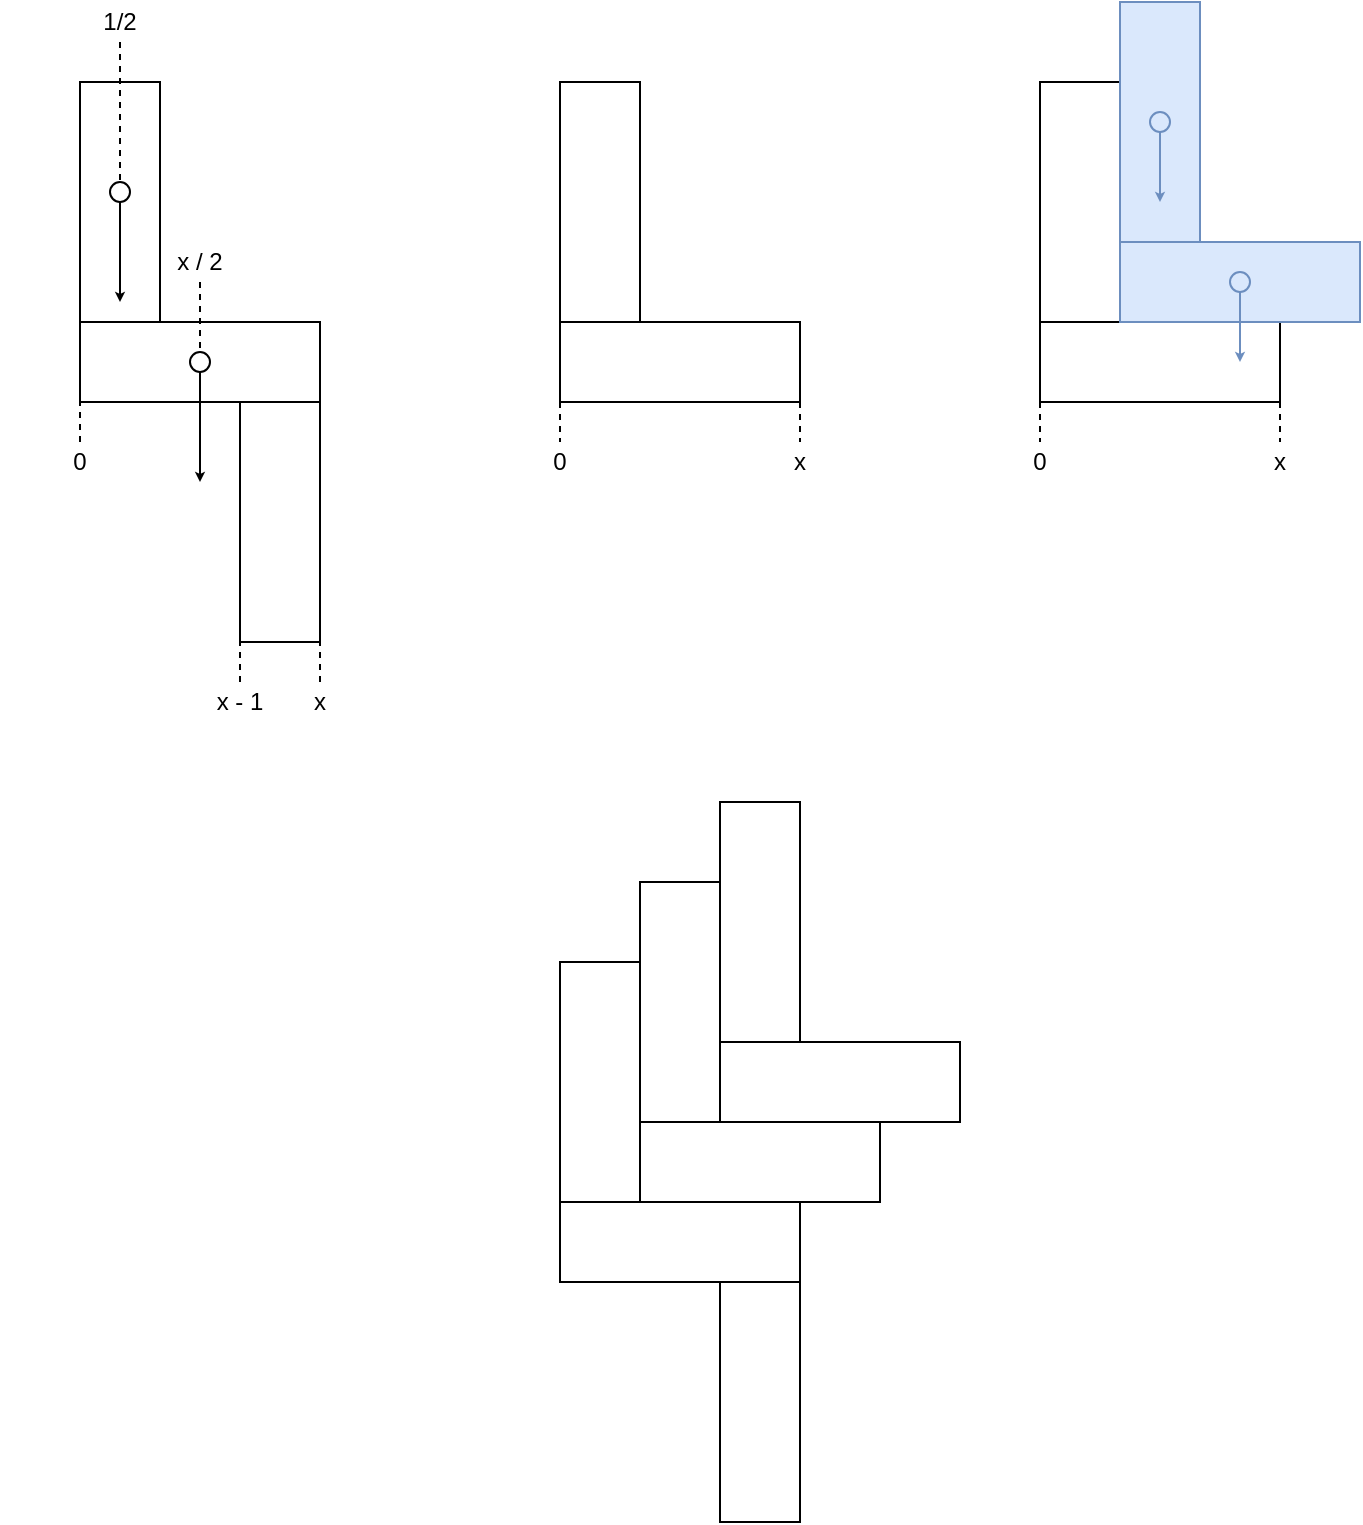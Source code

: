 <mxfile version="15.5.4" type="device"><diagram id="yzb4CPtvS6Su_lHUqVQv" name="Page-1"><mxGraphModel dx="981" dy="570" grid="1" gridSize="10" guides="1" tooltips="1" connect="1" arrows="1" fold="1" page="1" pageScale="1" pageWidth="827" pageHeight="1169" math="0" shadow="0"><root><mxCell id="0"/><mxCell id="1" parent="0"/><mxCell id="Ggf4ZMoicbCAUVAGiUUo-1" value="" style="rounded=0;whiteSpace=wrap;html=1;" vertex="1" parent="1"><mxGeometry x="200" y="320" width="40" height="120" as="geometry"/></mxCell><mxCell id="Ggf4ZMoicbCAUVAGiUUo-2" value="" style="rounded=0;whiteSpace=wrap;html=1;rotation=90;" vertex="1" parent="1"><mxGeometry x="160" y="240" width="40" height="120" as="geometry"/></mxCell><mxCell id="Ggf4ZMoicbCAUVAGiUUo-3" value="" style="rounded=0;whiteSpace=wrap;html=1;" vertex="1" parent="1"><mxGeometry x="120" y="160" width="40" height="120" as="geometry"/></mxCell><mxCell id="Ggf4ZMoicbCAUVAGiUUo-9" style="edgeStyle=none;rounded=0;orthogonalLoop=1;jettySize=auto;html=1;exitX=0.5;exitY=1;exitDx=0;exitDy=0;strokeColor=default;endSize=2;" edge="1" parent="1" source="Ggf4ZMoicbCAUVAGiUUo-6"><mxGeometry relative="1" as="geometry"><mxPoint x="140" y="270" as="targetPoint"/></mxGeometry></mxCell><mxCell id="Ggf4ZMoicbCAUVAGiUUo-6" value="" style="ellipse;whiteSpace=wrap;html=1;" vertex="1" parent="1"><mxGeometry x="135" y="210" width="10" height="10" as="geometry"/></mxCell><mxCell id="Ggf4ZMoicbCAUVAGiUUo-8" style="edgeStyle=none;rounded=0;orthogonalLoop=1;jettySize=auto;html=1;exitX=0.5;exitY=1;exitDx=0;exitDy=0;strokeColor=default;endSize=2;" edge="1" parent="1" source="Ggf4ZMoicbCAUVAGiUUo-7"><mxGeometry relative="1" as="geometry"><mxPoint x="180" y="360" as="targetPoint"/></mxGeometry></mxCell><mxCell id="Ggf4ZMoicbCAUVAGiUUo-7" value="" style="ellipse;whiteSpace=wrap;html=1;" vertex="1" parent="1"><mxGeometry x="175" y="295" width="10" height="10" as="geometry"/></mxCell><mxCell id="Ggf4ZMoicbCAUVAGiUUo-11" style="edgeStyle=none;rounded=0;orthogonalLoop=1;jettySize=auto;html=1;exitX=0.5;exitY=1;exitDx=0;exitDy=0;entryX=0.5;entryY=0;entryDx=0;entryDy=0;dashed=1;endArrow=none;endFill=0;strokeColor=default;" edge="1" parent="1" source="Ggf4ZMoicbCAUVAGiUUo-10" target="Ggf4ZMoicbCAUVAGiUUo-6"><mxGeometry relative="1" as="geometry"/></mxCell><mxCell id="Ggf4ZMoicbCAUVAGiUUo-10" value="1/2" style="text;html=1;strokeColor=none;fillColor=none;align=center;verticalAlign=middle;whiteSpace=wrap;rounded=0;" vertex="1" parent="1"><mxGeometry x="125" y="120" width="30" height="20" as="geometry"/></mxCell><mxCell id="Ggf4ZMoicbCAUVAGiUUo-13" style="edgeStyle=none;rounded=0;orthogonalLoop=1;jettySize=auto;html=1;exitX=0.5;exitY=0;exitDx=0;exitDy=0;entryX=0;entryY=1;entryDx=0;entryDy=0;dashed=1;endArrow=none;endFill=0;strokeColor=default;" edge="1" parent="1" source="Ggf4ZMoicbCAUVAGiUUo-12" target="Ggf4ZMoicbCAUVAGiUUo-1"><mxGeometry relative="1" as="geometry"/></mxCell><mxCell id="Ggf4ZMoicbCAUVAGiUUo-12" value="x - 1" style="text;html=1;strokeColor=none;fillColor=none;align=center;verticalAlign=middle;whiteSpace=wrap;rounded=0;" vertex="1" parent="1"><mxGeometry x="185" y="460" width="30" height="20" as="geometry"/></mxCell><mxCell id="Ggf4ZMoicbCAUVAGiUUo-15" style="edgeStyle=none;rounded=0;orthogonalLoop=1;jettySize=auto;html=1;exitX=0.5;exitY=1;exitDx=0;exitDy=0;entryX=0.5;entryY=0;entryDx=0;entryDy=0;dashed=1;endArrow=none;endFill=0;strokeColor=default;" edge="1" parent="1" source="Ggf4ZMoicbCAUVAGiUUo-14" target="Ggf4ZMoicbCAUVAGiUUo-7"><mxGeometry relative="1" as="geometry"/></mxCell><mxCell id="Ggf4ZMoicbCAUVAGiUUo-14" value="x / 2" style="text;html=1;strokeColor=none;fillColor=none;align=center;verticalAlign=middle;whiteSpace=wrap;rounded=0;" vertex="1" parent="1"><mxGeometry x="165" y="240" width="30" height="20" as="geometry"/></mxCell><mxCell id="Ggf4ZMoicbCAUVAGiUUo-17" style="edgeStyle=none;rounded=0;orthogonalLoop=1;jettySize=auto;html=1;exitX=0.5;exitY=0;exitDx=0;exitDy=0;entryX=1;entryY=1;entryDx=0;entryDy=0;dashed=1;endArrow=none;endFill=0;strokeColor=default;" edge="1" parent="1" source="Ggf4ZMoicbCAUVAGiUUo-16" target="Ggf4ZMoicbCAUVAGiUUo-1"><mxGeometry relative="1" as="geometry"/></mxCell><mxCell id="Ggf4ZMoicbCAUVAGiUUo-16" value="x" style="text;html=1;strokeColor=none;fillColor=none;align=center;verticalAlign=middle;whiteSpace=wrap;rounded=0;" vertex="1" parent="1"><mxGeometry x="230" y="460" width="20" height="20" as="geometry"/></mxCell><mxCell id="Ggf4ZMoicbCAUVAGiUUo-28" style="edgeStyle=none;rounded=0;orthogonalLoop=1;jettySize=auto;html=1;exitX=1;exitY=0;exitDx=0;exitDy=0;entryX=0.5;entryY=0;entryDx=0;entryDy=0;dashed=1;endArrow=none;endFill=0;strokeColor=default;" edge="1" parent="1" source="Ggf4ZMoicbCAUVAGiUUo-18" target="Ggf4ZMoicbCAUVAGiUUo-22"><mxGeometry relative="1" as="geometry"/></mxCell><mxCell id="Ggf4ZMoicbCAUVAGiUUo-33" style="edgeStyle=none;rounded=0;orthogonalLoop=1;jettySize=auto;html=1;exitX=1;exitY=1;exitDx=0;exitDy=0;entryX=0.5;entryY=0;entryDx=0;entryDy=0;dashed=1;startArrow=none;startFill=0;endArrow=none;endFill=0;endSize=2;strokeColor=default;" edge="1" parent="1" source="Ggf4ZMoicbCAUVAGiUUo-18" target="Ggf4ZMoicbCAUVAGiUUo-32"><mxGeometry relative="1" as="geometry"/></mxCell><mxCell id="Ggf4ZMoicbCAUVAGiUUo-18" value="" style="rounded=0;whiteSpace=wrap;html=1;rotation=90;" vertex="1" parent="1"><mxGeometry x="640" y="240" width="40" height="120" as="geometry"/></mxCell><mxCell id="Ggf4ZMoicbCAUVAGiUUo-19" value="" style="rounded=0;whiteSpace=wrap;html=1;" vertex="1" parent="1"><mxGeometry x="600" y="160" width="40" height="120" as="geometry"/></mxCell><mxCell id="Ggf4ZMoicbCAUVAGiUUo-20" value="" style="rounded=0;whiteSpace=wrap;html=1;rotation=90;fillColor=#dae8fc;strokeColor=#6c8ebf;" vertex="1" parent="1"><mxGeometry x="680" y="200" width="40" height="120" as="geometry"/></mxCell><mxCell id="Ggf4ZMoicbCAUVAGiUUo-21" value="" style="rounded=0;whiteSpace=wrap;html=1;fillColor=#dae8fc;strokeColor=#6c8ebf;" vertex="1" parent="1"><mxGeometry x="640" y="120" width="40" height="120" as="geometry"/></mxCell><mxCell id="Ggf4ZMoicbCAUVAGiUUo-22" value="x" style="text;html=1;strokeColor=none;fillColor=none;align=center;verticalAlign=middle;whiteSpace=wrap;rounded=0;" vertex="1" parent="1"><mxGeometry x="705" y="340" width="30" height="20" as="geometry"/></mxCell><mxCell id="Ggf4ZMoicbCAUVAGiUUo-26" style="edgeStyle=none;rounded=0;orthogonalLoop=1;jettySize=auto;html=1;exitX=0.5;exitY=1;exitDx=0;exitDy=0;endArrow=classic;endFill=1;strokeColor=#6c8ebf;startArrow=none;startFill=0;endSize=2;fillColor=#dae8fc;" edge="1" parent="1" source="Ggf4ZMoicbCAUVAGiUUo-24"><mxGeometry relative="1" as="geometry"><mxPoint x="700" y="300" as="targetPoint"/></mxGeometry></mxCell><mxCell id="Ggf4ZMoicbCAUVAGiUUo-24" value="" style="ellipse;whiteSpace=wrap;html=1;fillColor=#dae8fc;strokeColor=#6c8ebf;" vertex="1" parent="1"><mxGeometry x="695" y="255" width="10" height="10" as="geometry"/></mxCell><mxCell id="Ggf4ZMoicbCAUVAGiUUo-27" style="edgeStyle=none;rounded=0;orthogonalLoop=1;jettySize=auto;html=1;exitX=0.5;exitY=1;exitDx=0;exitDy=0;endArrow=classic;endFill=1;strokeColor=#6c8ebf;startArrow=none;startFill=0;endSize=2;fillColor=#dae8fc;" edge="1" parent="1" source="Ggf4ZMoicbCAUVAGiUUo-25"><mxGeometry relative="1" as="geometry"><mxPoint x="660" y="220" as="targetPoint"/></mxGeometry></mxCell><mxCell id="Ggf4ZMoicbCAUVAGiUUo-25" value="" style="ellipse;whiteSpace=wrap;html=1;fillColor=#dae8fc;strokeColor=#6c8ebf;" vertex="1" parent="1"><mxGeometry x="655" y="175" width="10" height="10" as="geometry"/></mxCell><mxCell id="Ggf4ZMoicbCAUVAGiUUo-31" style="edgeStyle=none;rounded=0;orthogonalLoop=1;jettySize=auto;html=1;exitX=0.5;exitY=0;exitDx=0;exitDy=0;entryX=1;entryY=1;entryDx=0;entryDy=0;startArrow=none;startFill=0;endArrow=none;endFill=0;endSize=2;strokeColor=default;dashed=1;" edge="1" parent="1" source="Ggf4ZMoicbCAUVAGiUUo-30" target="Ggf4ZMoicbCAUVAGiUUo-2"><mxGeometry relative="1" as="geometry"/></mxCell><mxCell id="Ggf4ZMoicbCAUVAGiUUo-30" value="0" style="text;html=1;strokeColor=none;fillColor=none;align=center;verticalAlign=middle;whiteSpace=wrap;rounded=0;" vertex="1" parent="1"><mxGeometry x="80" y="340" width="80" height="20" as="geometry"/></mxCell><mxCell id="Ggf4ZMoicbCAUVAGiUUo-32" value="0" style="text;html=1;strokeColor=none;fillColor=none;align=center;verticalAlign=middle;whiteSpace=wrap;rounded=0;" vertex="1" parent="1"><mxGeometry x="560" y="340" width="80" height="20" as="geometry"/></mxCell><mxCell id="Ggf4ZMoicbCAUVAGiUUo-34" style="edgeStyle=none;rounded=0;orthogonalLoop=1;jettySize=auto;html=1;exitX=1;exitY=0;exitDx=0;exitDy=0;entryX=0.5;entryY=0;entryDx=0;entryDy=0;dashed=1;endArrow=none;endFill=0;strokeColor=default;" edge="1" parent="1" source="Ggf4ZMoicbCAUVAGiUUo-36" target="Ggf4ZMoicbCAUVAGiUUo-40"><mxGeometry relative="1" as="geometry"/></mxCell><mxCell id="Ggf4ZMoicbCAUVAGiUUo-35" style="edgeStyle=none;rounded=0;orthogonalLoop=1;jettySize=auto;html=1;exitX=1;exitY=1;exitDx=0;exitDy=0;entryX=0.5;entryY=0;entryDx=0;entryDy=0;dashed=1;startArrow=none;startFill=0;endArrow=none;endFill=0;endSize=2;strokeColor=default;" edge="1" parent="1" source="Ggf4ZMoicbCAUVAGiUUo-36" target="Ggf4ZMoicbCAUVAGiUUo-45"><mxGeometry relative="1" as="geometry"/></mxCell><mxCell id="Ggf4ZMoicbCAUVAGiUUo-36" value="" style="rounded=0;whiteSpace=wrap;html=1;rotation=90;" vertex="1" parent="1"><mxGeometry x="400" y="240" width="40" height="120" as="geometry"/></mxCell><mxCell id="Ggf4ZMoicbCAUVAGiUUo-37" value="" style="rounded=0;whiteSpace=wrap;html=1;" vertex="1" parent="1"><mxGeometry x="360" y="160" width="40" height="120" as="geometry"/></mxCell><mxCell id="Ggf4ZMoicbCAUVAGiUUo-40" value="x" style="text;html=1;strokeColor=none;fillColor=none;align=center;verticalAlign=middle;whiteSpace=wrap;rounded=0;" vertex="1" parent="1"><mxGeometry x="465" y="340" width="30" height="20" as="geometry"/></mxCell><mxCell id="Ggf4ZMoicbCAUVAGiUUo-45" value="0" style="text;html=1;strokeColor=none;fillColor=none;align=center;verticalAlign=middle;whiteSpace=wrap;rounded=0;" vertex="1" parent="1"><mxGeometry x="320" y="340" width="80" height="20" as="geometry"/></mxCell><mxCell id="Ggf4ZMoicbCAUVAGiUUo-46" value="" style="rounded=0;whiteSpace=wrap;html=1;" vertex="1" parent="1"><mxGeometry x="360" y="720" width="120" height="40" as="geometry"/></mxCell><mxCell id="Ggf4ZMoicbCAUVAGiUUo-47" value="" style="rounded=0;whiteSpace=wrap;html=1;" vertex="1" parent="1"><mxGeometry x="400" y="680" width="120" height="40" as="geometry"/></mxCell><mxCell id="Ggf4ZMoicbCAUVAGiUUo-48" value="" style="rounded=0;whiteSpace=wrap;html=1;" vertex="1" parent="1"><mxGeometry x="440" y="640" width="120" height="40" as="geometry"/></mxCell><mxCell id="Ggf4ZMoicbCAUVAGiUUo-49" value="" style="rounded=0;whiteSpace=wrap;html=1;rotation=90;" vertex="1" parent="1"><mxGeometry x="400" y="800" width="120" height="40" as="geometry"/></mxCell><mxCell id="Ggf4ZMoicbCAUVAGiUUo-50" value="" style="rounded=0;whiteSpace=wrap;html=1;rotation=90;" vertex="1" parent="1"><mxGeometry x="320" y="640" width="120" height="40" as="geometry"/></mxCell><mxCell id="Ggf4ZMoicbCAUVAGiUUo-51" value="" style="rounded=0;whiteSpace=wrap;html=1;rotation=90;" vertex="1" parent="1"><mxGeometry x="360" y="600" width="120" height="40" as="geometry"/></mxCell><mxCell id="Ggf4ZMoicbCAUVAGiUUo-52" value="" style="rounded=0;whiteSpace=wrap;html=1;rotation=90;" vertex="1" parent="1"><mxGeometry x="400" y="560" width="120" height="40" as="geometry"/></mxCell></root></mxGraphModel></diagram></mxfile>